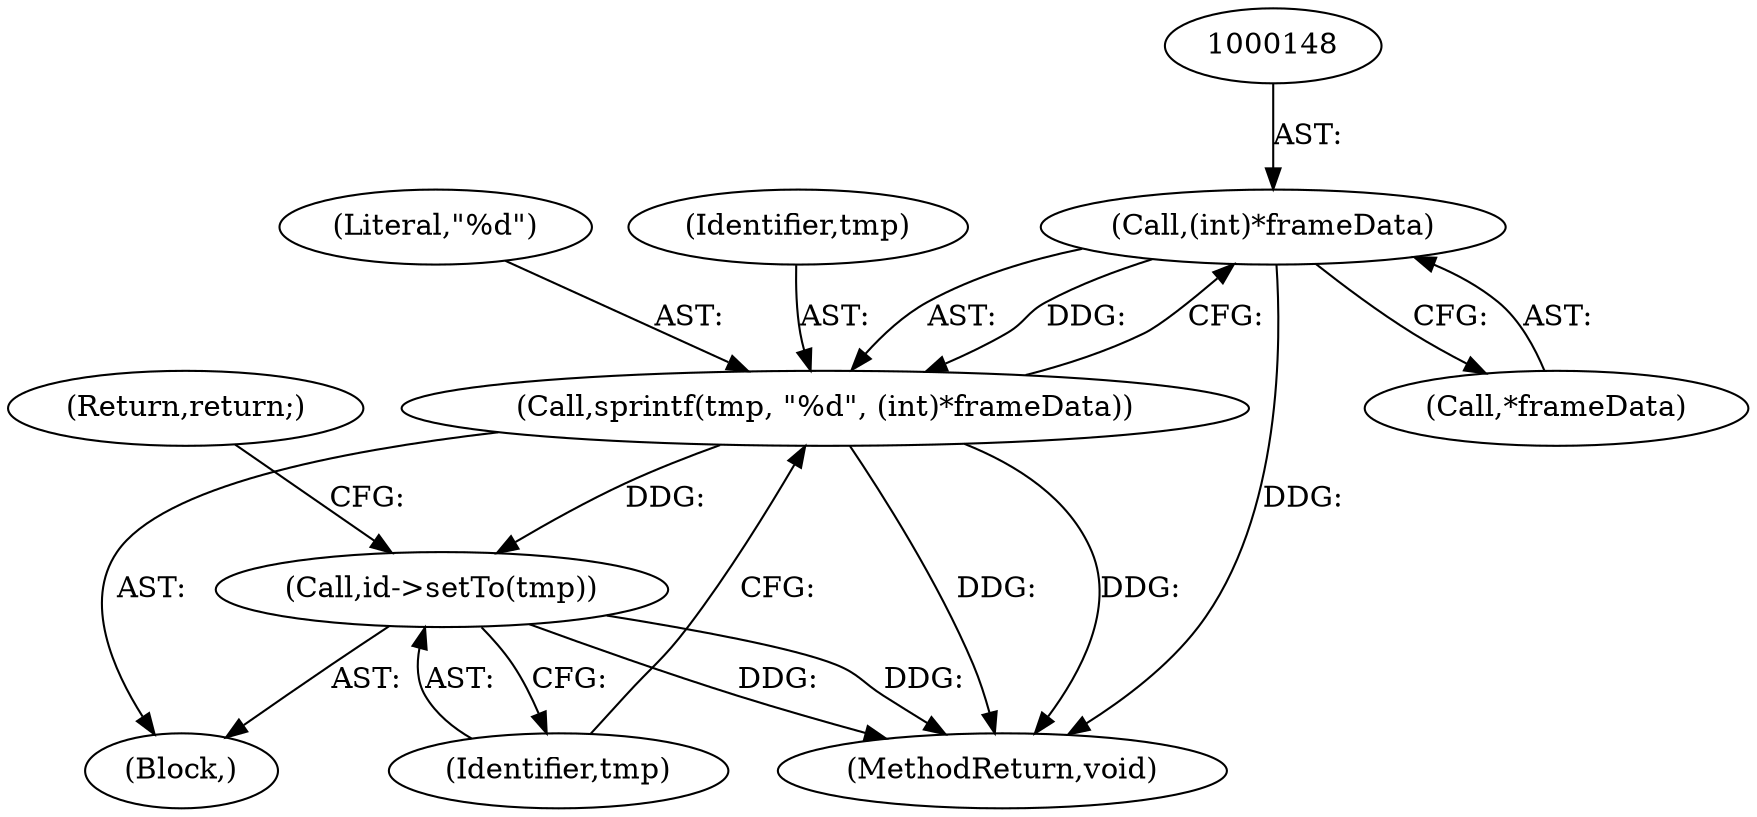 digraph "0_Android_6d0249be2275fd4086783f259f4e2c54722a7c55_0@pointer" {
"1000147" [label="(Call,(int)*frameData)"];
"1000144" [label="(Call,sprintf(tmp, \"%d\", (int)*frameData))"];
"1000151" [label="(Call,id->setTo(tmp))"];
"1000151" [label="(Call,id->setTo(tmp))"];
"1000149" [label="(Call,*frameData)"];
"1000144" [label="(Call,sprintf(tmp, \"%d\", (int)*frameData))"];
"1000436" [label="(MethodReturn,void)"];
"1000142" [label="(Block,)"];
"1000153" [label="(Return,return;)"];
"1000146" [label="(Literal,\"%d\")"];
"1000147" [label="(Call,(int)*frameData)"];
"1000145" [label="(Identifier,tmp)"];
"1000152" [label="(Identifier,tmp)"];
"1000147" -> "1000144"  [label="AST: "];
"1000147" -> "1000149"  [label="CFG: "];
"1000148" -> "1000147"  [label="AST: "];
"1000149" -> "1000147"  [label="AST: "];
"1000144" -> "1000147"  [label="CFG: "];
"1000147" -> "1000436"  [label="DDG: "];
"1000147" -> "1000144"  [label="DDG: "];
"1000144" -> "1000142"  [label="AST: "];
"1000145" -> "1000144"  [label="AST: "];
"1000146" -> "1000144"  [label="AST: "];
"1000152" -> "1000144"  [label="CFG: "];
"1000144" -> "1000436"  [label="DDG: "];
"1000144" -> "1000436"  [label="DDG: "];
"1000144" -> "1000151"  [label="DDG: "];
"1000151" -> "1000142"  [label="AST: "];
"1000151" -> "1000152"  [label="CFG: "];
"1000152" -> "1000151"  [label="AST: "];
"1000153" -> "1000151"  [label="CFG: "];
"1000151" -> "1000436"  [label="DDG: "];
"1000151" -> "1000436"  [label="DDG: "];
}
